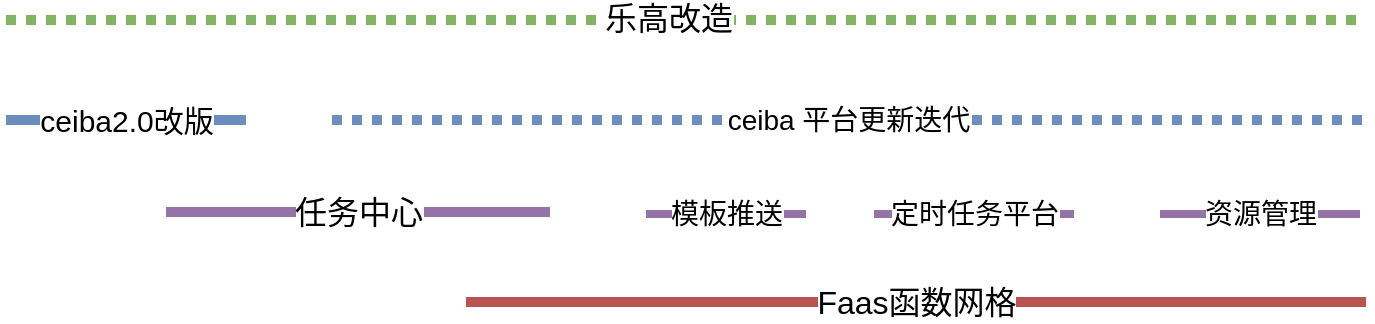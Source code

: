 <mxfile version="14.8.0" type="github">
  <diagram id="7iNuk3zLuDLKiAJlWhuA" name="Page-1">
    <mxGraphModel dx="946" dy="614" grid="1" gridSize="10" guides="1" tooltips="1" connect="1" arrows="1" fold="1" page="1" pageScale="1" pageWidth="827" pageHeight="1169" math="0" shadow="0">
      <root>
        <mxCell id="0" />
        <mxCell id="1" parent="0" />
        <mxCell id="qTpSMrWYJT7CmjRMF8rL-1" value="" style="endArrow=none;dashed=1;html=1;strokeWidth=5;fillColor=#d5e8d4;strokeColor=#82b366;dashPattern=1 1;" edge="1" parent="1">
          <mxGeometry width="50" height="50" relative="1" as="geometry">
            <mxPoint x="50" y="241" as="sourcePoint" />
            <mxPoint x="730" y="241" as="targetPoint" />
          </mxGeometry>
        </mxCell>
        <mxCell id="qTpSMrWYJT7CmjRMF8rL-2" value="&lt;font style=&quot;font-size: 16px&quot;&gt;乐高改造&lt;/font&gt;" style="edgeLabel;html=1;align=center;verticalAlign=middle;resizable=0;points=[];" vertex="1" connectable="0" parent="qTpSMrWYJT7CmjRMF8rL-1">
          <mxGeometry x="-0.027" y="1" relative="1" as="geometry">
            <mxPoint as="offset" />
          </mxGeometry>
        </mxCell>
        <mxCell id="qTpSMrWYJT7CmjRMF8rL-3" value="&lt;font style=&quot;font-size: 15px&quot;&gt;ceiba2.0改版&lt;/font&gt;" style="endArrow=none;html=1;strokeWidth=5;fillColor=#dae8fc;strokeColor=#6c8ebf;" edge="1" parent="1">
          <mxGeometry width="50" height="50" relative="1" as="geometry">
            <mxPoint x="50" y="291" as="sourcePoint" />
            <mxPoint x="170" y="291" as="targetPoint" />
          </mxGeometry>
        </mxCell>
        <mxCell id="qTpSMrWYJT7CmjRMF8rL-4" value="&lt;font style=&quot;font-size: 16px&quot;&gt;任务中心&lt;/font&gt;" style="endArrow=none;html=1;strokeWidth=5;fillColor=#e1d5e7;strokeColor=#9673a6;" edge="1" parent="1">
          <mxGeometry width="50" height="50" relative="1" as="geometry">
            <mxPoint x="130" y="337" as="sourcePoint" />
            <mxPoint x="322" y="337" as="targetPoint" />
          </mxGeometry>
        </mxCell>
        <mxCell id="qTpSMrWYJT7CmjRMF8rL-5" value="&lt;font style=&quot;font-size: 16px&quot;&gt;Faas函数网格&lt;/font&gt;" style="endArrow=none;html=1;strokeWidth=5;fillColor=#f8cecc;strokeColor=#b85450;" edge="1" parent="1">
          <mxGeometry width="50" height="50" relative="1" as="geometry">
            <mxPoint x="280" y="382" as="sourcePoint" />
            <mxPoint x="730" y="382" as="targetPoint" />
          </mxGeometry>
        </mxCell>
        <mxCell id="qTpSMrWYJT7CmjRMF8rL-6" value="&lt;font style=&quot;font-size: 14px&quot;&gt;模板推送&lt;/font&gt;" style="endArrow=none;html=1;strokeWidth=4;fillColor=#e1d5e7;strokeColor=#9673a6;" edge="1" parent="1">
          <mxGeometry x="370" y="338" width="50" height="50" as="geometry">
            <mxPoint x="370" y="338" as="sourcePoint" />
            <mxPoint x="450" y="338" as="targetPoint" />
          </mxGeometry>
        </mxCell>
        <mxCell id="qTpSMrWYJT7CmjRMF8rL-7" value="&lt;font style=&quot;font-size: 14px&quot;&gt;定时任务平台&lt;/font&gt;" style="endArrow=none;html=1;strokeWidth=4;fillColor=#e1d5e7;strokeColor=#9673a6;" edge="1" parent="1">
          <mxGeometry x="394" y="338" width="50" height="50" as="geometry">
            <mxPoint x="484" y="338" as="sourcePoint" />
            <mxPoint x="584" y="338" as="targetPoint" />
          </mxGeometry>
        </mxCell>
        <mxCell id="qTpSMrWYJT7CmjRMF8rL-8" value="&lt;font style=&quot;font-size: 14px&quot;&gt;资源管理&lt;/font&gt;" style="endArrow=none;html=1;strokeWidth=4;fillColor=#e1d5e7;strokeColor=#9673a6;" edge="1" parent="1">
          <mxGeometry x="417" y="338" width="50" height="50" as="geometry">
            <mxPoint x="627" y="338" as="sourcePoint" />
            <mxPoint x="727" y="338" as="targetPoint" />
          </mxGeometry>
        </mxCell>
        <mxCell id="qTpSMrWYJT7CmjRMF8rL-10" value="&lt;font style=&quot;font-size: 14px&quot;&gt;ceiba 平台更新迭代&lt;/font&gt;" style="endArrow=none;html=1;strokeWidth=5;dashed=1;fillColor=#dae8fc;strokeColor=#6c8ebf;dashPattern=1 1;" edge="1" parent="1">
          <mxGeometry width="50" height="50" relative="1" as="geometry">
            <mxPoint x="213" y="291" as="sourcePoint" />
            <mxPoint x="729" y="291" as="targetPoint" />
          </mxGeometry>
        </mxCell>
      </root>
    </mxGraphModel>
  </diagram>
</mxfile>
